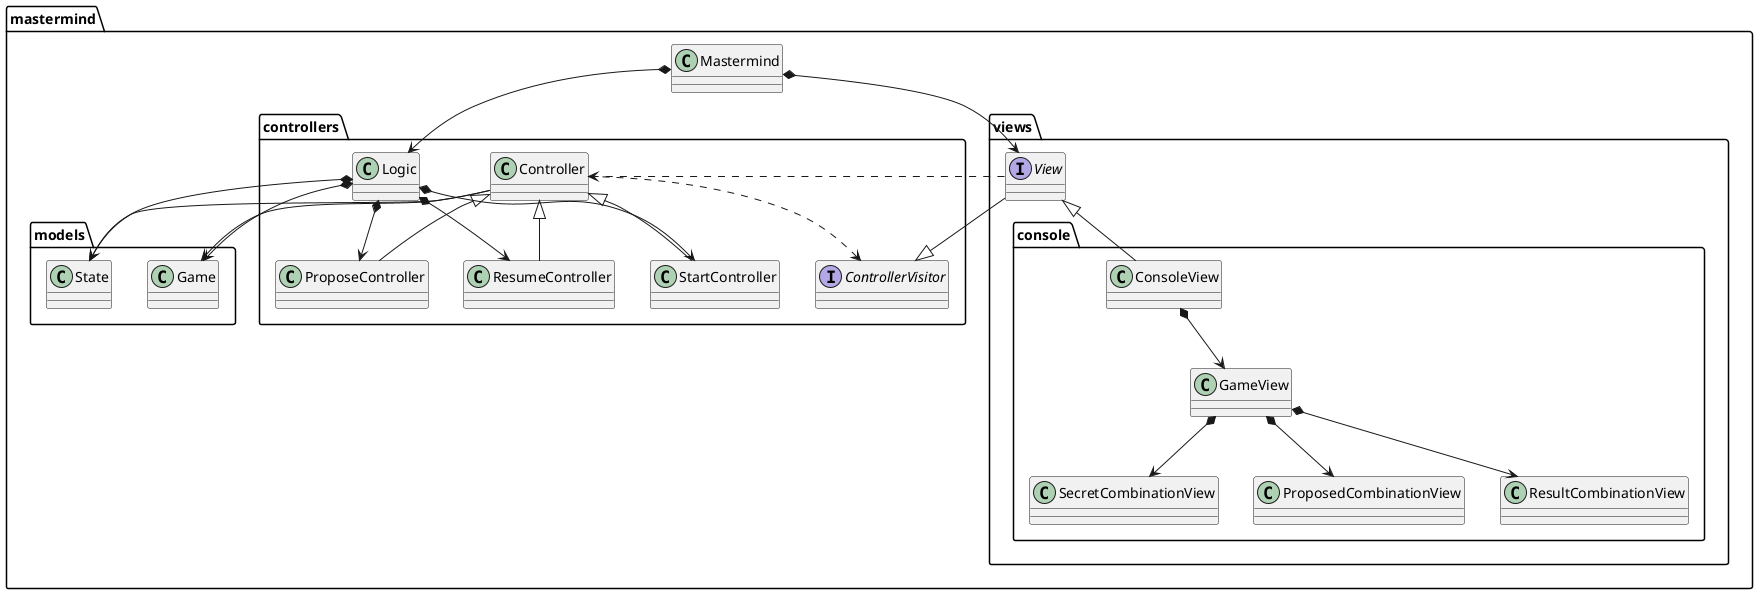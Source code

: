 @startuml mastermind

class mastermind.Mastermind
mastermind.Mastermind *-down-> mastermind.controllers.Logic
mastermind.Mastermind *-down-> mastermind.views.View

interface mastermind.views.View
mastermind.views.View ..> mastermind.controllers.Controller

class mastermind.views.console.ConsoleView
mastermind.views.View <|-down- mastermind.views.console.ConsoleView
mastermind.views.console.ConsoleView *-down-> mastermind.views.console.GameView
mastermind.views.console.GameView *-down-> mastermind.views.console.SecretCombinationView
mastermind.views.console.GameView *-down-> mastermind.views.console.ProposedCombinationView
mastermind.views.console.GameView *-down-> mastermind.views.console.ResultCombinationView

class mastermind.controllers.Controller
mastermind.controllers.Controller <|-down- mastermind.controllers.StartController
mastermind.controllers.Controller <|-down- mastermind.controllers.ProposeController
mastermind.controllers.Controller <|-down- mastermind.controllers.ResumeController

class mastermind.controllers.Logic
mastermind.controllers.Logic *-down-> mastermind.controllers.StartController
mastermind.controllers.Logic *-down-> mastermind.controllers.ProposeController
mastermind.controllers.Logic *-down-> mastermind.controllers.ResumeController
mastermind.controllers.Logic *-down-> mastermind.models.Game
mastermind.controllers.Logic *-down-> mastermind.models.State

interface mastermind.controllers.ControllerVisitor

mastermind.controllers.ControllerVisitor <|-down- mastermind.views.View
mastermind.controllers.Controller ..> mastermind.controllers.ControllerVisitor

mastermind.controllers.Controller --> mastermind.models.Game
mastermind.controllers.Controller --> mastermind.models.State
@enduml
